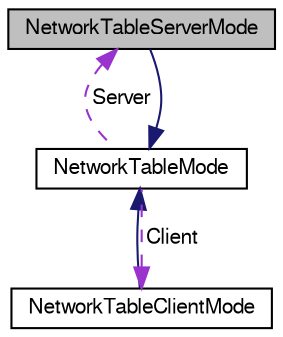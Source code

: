 digraph "NetworkTableServerMode"
{
  bgcolor="transparent";
  edge [fontname="FreeSans",fontsize="10",labelfontname="FreeSans",labelfontsize="10"];
  node [fontname="FreeSans",fontsize="10",shape=record];
  Node1 [label="NetworkTableServerMode",height=0.2,width=0.4,color="black", fillcolor="grey75", style="filled" fontcolor="black"];
  Node2 -> Node1 [dir="back",color="midnightblue",fontsize="10",style="solid",fontname="FreeSans"];
  Node2 [label="NetworkTableMode",height=0.2,width=0.4,color="black",URL="$class_network_table_mode.html"];
  Node3 -> Node2 [dir="back",color="darkorchid3",fontsize="10",style="dashed",label=" Client" ,fontname="FreeSans"];
  Node3 [label="NetworkTableClientMode",height=0.2,width=0.4,color="black",URL="$class_network_table_client_mode.html"];
  Node2 -> Node3 [dir="back",color="midnightblue",fontsize="10",style="solid",fontname="FreeSans"];
  Node1 -> Node2 [dir="back",color="darkorchid3",fontsize="10",style="dashed",label=" Server" ,fontname="FreeSans"];
}

